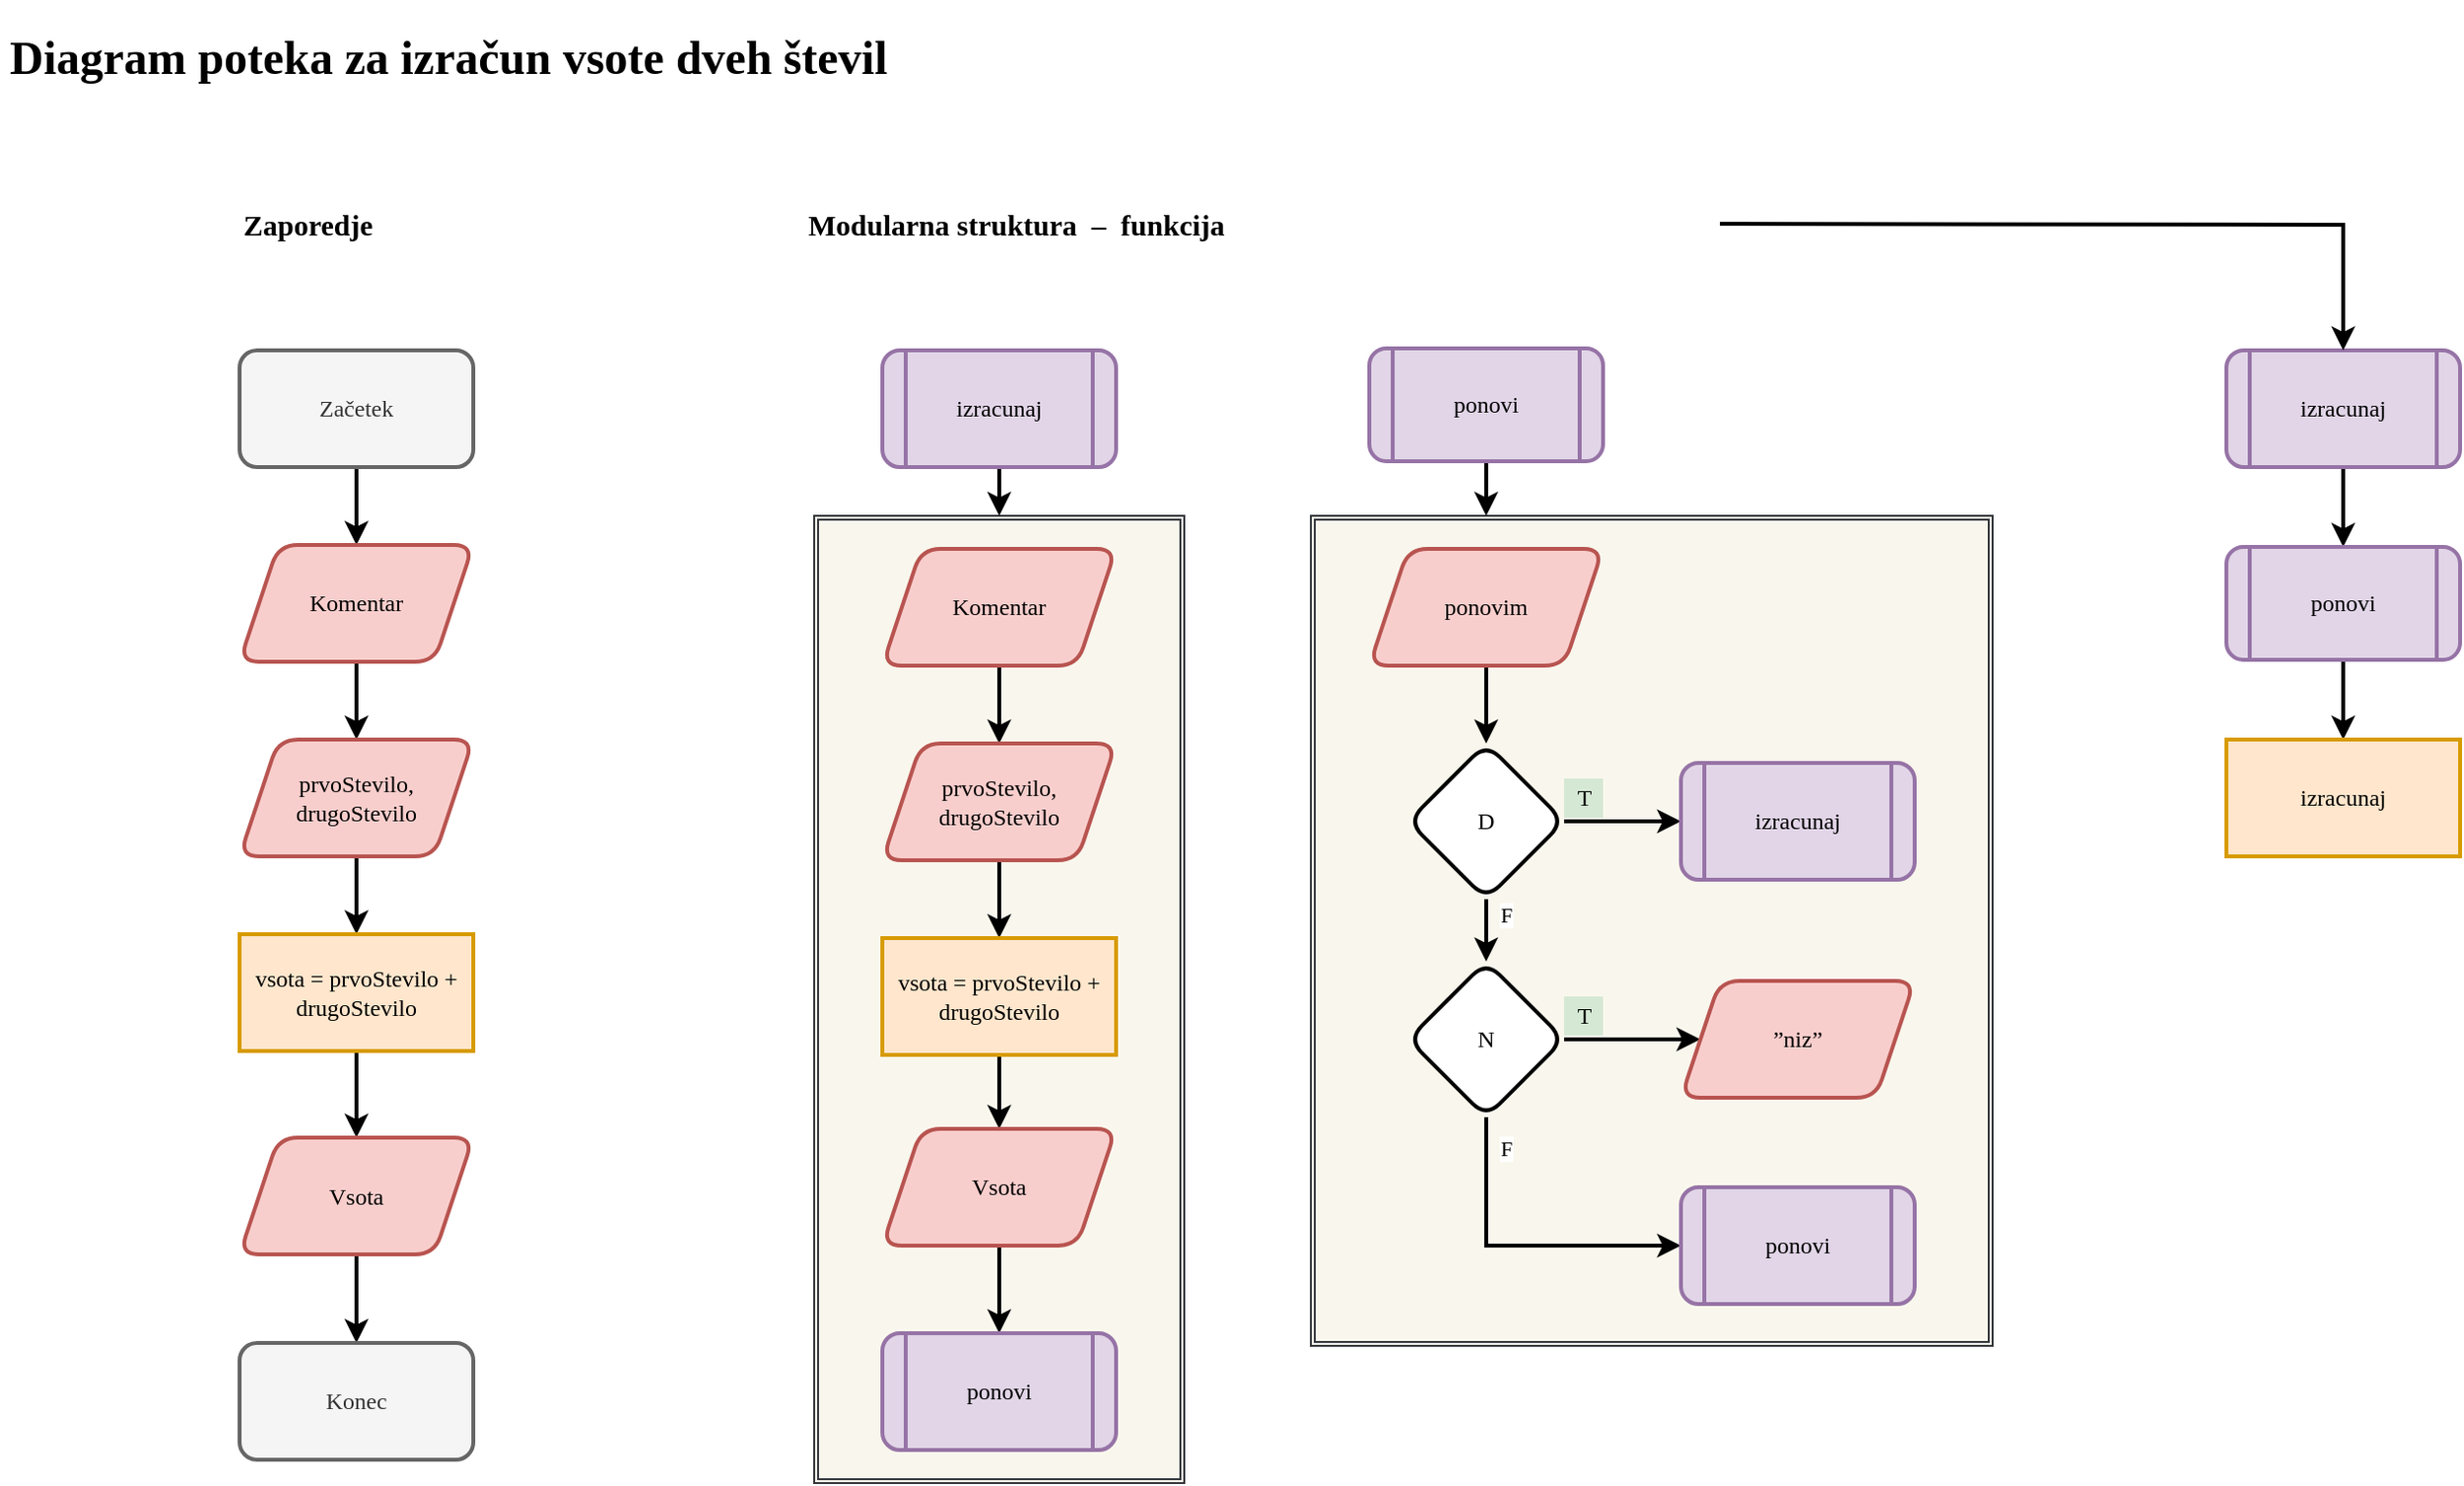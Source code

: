 <mxfile version="13.9.2" type="github">
  <diagram id="enq9tbYXUga7cvXpYVXk" name="Page-1">
    <mxGraphModel dx="1619" dy="1203" grid="1" gridSize="10" guides="1" tooltips="1" connect="1" arrows="1" fold="1" page="1" pageScale="1" pageWidth="1600" pageHeight="900" math="0" shadow="0">
      <root>
        <mxCell id="0" />
        <mxCell id="1" parent="0" />
        <mxCell id="UUqpzmmsJI0lA6TKm8VX-53" value="" style="shape=ext;double=1;rounded=0;whiteSpace=wrap;html=1;strokeWidth=1;fontFamily=Georgia;fillColor=#f9f7ed;strokeColor=#36393d;" parent="1" vertex="1">
          <mxGeometry x="760" y="295" width="350" height="426.5" as="geometry" />
        </mxCell>
        <mxCell id="UUqpzmmsJI0lA6TKm8VX-51" value="" style="shape=ext;double=1;rounded=0;whiteSpace=wrap;html=1;strokeWidth=1;fontFamily=Georgia;fillColor=#f9f7ed;strokeColor=#36393d;" parent="1" vertex="1">
          <mxGeometry x="505" y="295" width="190" height="497" as="geometry" />
        </mxCell>
        <mxCell id="UUqpzmmsJI0lA6TKm8VX-1" value="&lt;h1&gt;Diagram poteka za izračun vsote dveh števil&lt;/h1&gt;&lt;p&gt;&lt;br&gt;&lt;/p&gt;" style="text;html=1;strokeColor=none;fillColor=none;spacing=5;spacingTop=-20;whiteSpace=wrap;overflow=hidden;rounded=0;fontFamily=Georgia;" parent="1" vertex="1">
          <mxGeometry x="87" y="40" width="570" height="40" as="geometry" />
        </mxCell>
        <mxCell id="UUqpzmmsJI0lA6TKm8VX-4" style="edgeStyle=orthogonalEdgeStyle;rounded=0;orthogonalLoop=1;jettySize=auto;html=1;entryX=0.5;entryY=0;entryDx=0;entryDy=0;fontFamily=Georgia;strokeWidth=2;" parent="1" source="UUqpzmmsJI0lA6TKm8VX-2" target="UUqpzmmsJI0lA6TKm8VX-3" edge="1">
          <mxGeometry relative="1" as="geometry" />
        </mxCell>
        <mxCell id="UUqpzmmsJI0lA6TKm8VX-2" value="Začetek" style="rounded=1;whiteSpace=wrap;html=1;fontFamily=Georgia;strokeWidth=2;fillColor=#f5f5f5;strokeColor=#666666;fontColor=#333333;" parent="1" vertex="1">
          <mxGeometry x="210" y="210" width="120" height="60" as="geometry" />
        </mxCell>
        <mxCell id="UUqpzmmsJI0lA6TKm8VX-6" style="edgeStyle=orthogonalEdgeStyle;rounded=0;orthogonalLoop=1;jettySize=auto;html=1;strokeWidth=2;fontFamily=Georgia;" parent="1" source="UUqpzmmsJI0lA6TKm8VX-3" target="UUqpzmmsJI0lA6TKm8VX-5" edge="1">
          <mxGeometry relative="1" as="geometry" />
        </mxCell>
        <mxCell id="UUqpzmmsJI0lA6TKm8VX-3" value="Komentar" style="shape=parallelogram;perimeter=parallelogramPerimeter;whiteSpace=wrap;html=1;fixedSize=1;strokeWidth=2;fontFamily=Georgia;fillColor=#f8cecc;strokeColor=#b85450;rounded=1;" parent="1" vertex="1">
          <mxGeometry x="210" y="310" width="120" height="60" as="geometry" />
        </mxCell>
        <mxCell id="UUqpzmmsJI0lA6TKm8VX-8" style="edgeStyle=orthogonalEdgeStyle;rounded=0;orthogonalLoop=1;jettySize=auto;html=1;entryX=0.5;entryY=0;entryDx=0;entryDy=0;strokeWidth=2;fontFamily=Georgia;" parent="1" source="UUqpzmmsJI0lA6TKm8VX-5" target="UUqpzmmsJI0lA6TKm8VX-7" edge="1">
          <mxGeometry relative="1" as="geometry" />
        </mxCell>
        <mxCell id="UUqpzmmsJI0lA6TKm8VX-5" value="prvoStevilo, drugoStevilo" style="shape=parallelogram;perimeter=parallelogramPerimeter;whiteSpace=wrap;html=1;fixedSize=1;strokeWidth=2;fontFamily=Georgia;fillColor=#f8cecc;strokeColor=#b85450;rounded=1;" parent="1" vertex="1">
          <mxGeometry x="210" y="410" width="120" height="60" as="geometry" />
        </mxCell>
        <mxCell id="UUqpzmmsJI0lA6TKm8VX-11" style="edgeStyle=orthogonalEdgeStyle;rounded=0;orthogonalLoop=1;jettySize=auto;html=1;entryX=0.5;entryY=0;entryDx=0;entryDy=0;strokeWidth=2;fontFamily=Georgia;" parent="1" source="UUqpzmmsJI0lA6TKm8VX-7" target="UUqpzmmsJI0lA6TKm8VX-9" edge="1">
          <mxGeometry relative="1" as="geometry" />
        </mxCell>
        <mxCell id="UUqpzmmsJI0lA6TKm8VX-7" value="vsota = prvoStevilo + drugoStevilo" style="rounded=0;whiteSpace=wrap;html=1;strokeWidth=2;fontFamily=Georgia;fillColor=#ffe6cc;strokeColor=#d79b00;" parent="1" vertex="1">
          <mxGeometry x="210" y="510" width="120" height="60" as="geometry" />
        </mxCell>
        <mxCell id="UUqpzmmsJI0lA6TKm8VX-12" style="edgeStyle=orthogonalEdgeStyle;rounded=0;orthogonalLoop=1;jettySize=auto;html=1;entryX=0.5;entryY=0;entryDx=0;entryDy=0;strokeWidth=2;fontFamily=Georgia;" parent="1" source="UUqpzmmsJI0lA6TKm8VX-9" target="UUqpzmmsJI0lA6TKm8VX-10" edge="1">
          <mxGeometry relative="1" as="geometry" />
        </mxCell>
        <mxCell id="UUqpzmmsJI0lA6TKm8VX-9" value="Vsota" style="shape=parallelogram;perimeter=parallelogramPerimeter;whiteSpace=wrap;html=1;fixedSize=1;strokeWidth=2;fontFamily=Georgia;fillColor=#f8cecc;strokeColor=#b85450;rounded=1;" parent="1" vertex="1">
          <mxGeometry x="210" y="614.5" width="120" height="60" as="geometry" />
        </mxCell>
        <mxCell id="UUqpzmmsJI0lA6TKm8VX-10" value="Konec" style="rounded=1;whiteSpace=wrap;html=1;fontFamily=Georgia;strokeWidth=2;fillColor=#f5f5f5;strokeColor=#666666;fontColor=#333333;" parent="1" vertex="1">
          <mxGeometry x="210" y="720" width="120" height="60" as="geometry" />
        </mxCell>
        <mxCell id="UUqpzmmsJI0lA6TKm8VX-52" style="edgeStyle=orthogonalEdgeStyle;rounded=0;orthogonalLoop=1;jettySize=auto;html=1;exitX=0.5;exitY=1;exitDx=0;exitDy=0;entryX=0.5;entryY=0;entryDx=0;entryDy=0;strokeWidth=2;fontFamily=Georgia;" parent="1" source="UUqpzmmsJI0lA6TKm8VX-13" target="UUqpzmmsJI0lA6TKm8VX-51" edge="1">
          <mxGeometry relative="1" as="geometry" />
        </mxCell>
        <mxCell id="UUqpzmmsJI0lA6TKm8VX-13" value="izracunaj" style="shape=process;whiteSpace=wrap;html=1;backgroundOutline=1;rounded=1;strokeWidth=2;fontFamily=Georgia;fillColor=#e1d5e7;strokeColor=#9673a6;" parent="1" vertex="1">
          <mxGeometry x="540" y="210" width="120" height="60" as="geometry" />
        </mxCell>
        <mxCell id="F52S8Ay3OE0nJUGaeNSr-6" style="edgeStyle=orthogonalEdgeStyle;rounded=0;orthogonalLoop=1;jettySize=auto;html=1;strokeWidth=2;align=left;" parent="1" edge="1">
          <mxGeometry relative="1" as="geometry">
            <mxPoint x="850" y="295" as="targetPoint" />
            <mxPoint x="850" y="250" as="sourcePoint" />
          </mxGeometry>
        </mxCell>
        <mxCell id="UUqpzmmsJI0lA6TKm8VX-14" value="ponovi" style="shape=process;whiteSpace=wrap;html=1;backgroundOutline=1;rounded=1;strokeWidth=2;fontFamily=Georgia;fillColor=#e1d5e7;strokeColor=#9673a6;" parent="1" vertex="1">
          <mxGeometry x="790" y="209" width="120" height="58" as="geometry" />
        </mxCell>
        <mxCell id="UUqpzmmsJI0lA6TKm8VX-15" style="edgeStyle=orthogonalEdgeStyle;rounded=0;orthogonalLoop=1;jettySize=auto;html=1;strokeWidth=2;fontFamily=Georgia;" parent="1" source="UUqpzmmsJI0lA6TKm8VX-16" target="UUqpzmmsJI0lA6TKm8VX-18" edge="1">
          <mxGeometry relative="1" as="geometry" />
        </mxCell>
        <mxCell id="UUqpzmmsJI0lA6TKm8VX-16" value="Komentar" style="shape=parallelogram;perimeter=parallelogramPerimeter;whiteSpace=wrap;html=1;fixedSize=1;strokeWidth=2;fontFamily=Georgia;fillColor=#f8cecc;strokeColor=#b85450;rounded=1;" parent="1" vertex="1">
          <mxGeometry x="540" y="312" width="120" height="60" as="geometry" />
        </mxCell>
        <mxCell id="UUqpzmmsJI0lA6TKm8VX-17" style="edgeStyle=orthogonalEdgeStyle;rounded=0;orthogonalLoop=1;jettySize=auto;html=1;entryX=0.5;entryY=0;entryDx=0;entryDy=0;strokeWidth=2;fontFamily=Georgia;" parent="1" source="UUqpzmmsJI0lA6TKm8VX-18" target="UUqpzmmsJI0lA6TKm8VX-20" edge="1">
          <mxGeometry relative="1" as="geometry" />
        </mxCell>
        <mxCell id="UUqpzmmsJI0lA6TKm8VX-18" value="prvoStevilo, drugoStevilo" style="shape=parallelogram;perimeter=parallelogramPerimeter;whiteSpace=wrap;html=1;fixedSize=1;strokeWidth=2;fontFamily=Georgia;fillColor=#f8cecc;strokeColor=#b85450;rounded=1;" parent="1" vertex="1">
          <mxGeometry x="540" y="412" width="120" height="60" as="geometry" />
        </mxCell>
        <mxCell id="UUqpzmmsJI0lA6TKm8VX-26" style="edgeStyle=orthogonalEdgeStyle;rounded=0;orthogonalLoop=1;jettySize=auto;html=1;entryX=0.5;entryY=0;entryDx=0;entryDy=0;strokeWidth=2;fontFamily=Georgia;" parent="1" source="UUqpzmmsJI0lA6TKm8VX-20" target="UUqpzmmsJI0lA6TKm8VX-21" edge="1">
          <mxGeometry relative="1" as="geometry" />
        </mxCell>
        <mxCell id="UUqpzmmsJI0lA6TKm8VX-20" value="vsota = prvoStevilo + drugoStevilo" style="rounded=0;whiteSpace=wrap;html=1;strokeWidth=2;fontFamily=Georgia;fillColor=#ffe6cc;strokeColor=#d79b00;" parent="1" vertex="1">
          <mxGeometry x="540" y="512" width="120" height="60" as="geometry" />
        </mxCell>
        <mxCell id="UUqpzmmsJI0lA6TKm8VX-27" style="edgeStyle=orthogonalEdgeStyle;rounded=0;orthogonalLoop=1;jettySize=auto;html=1;entryX=0.5;entryY=0;entryDx=0;entryDy=0;strokeWidth=2;fontFamily=Georgia;" parent="1" source="UUqpzmmsJI0lA6TKm8VX-21" target="UUqpzmmsJI0lA6TKm8VX-24" edge="1">
          <mxGeometry relative="1" as="geometry" />
        </mxCell>
        <mxCell id="UUqpzmmsJI0lA6TKm8VX-21" value="Vsota" style="shape=parallelogram;perimeter=parallelogramPerimeter;whiteSpace=wrap;html=1;fixedSize=1;strokeWidth=2;fontFamily=Georgia;fillColor=#f8cecc;strokeColor=#b85450;rounded=1;" parent="1" vertex="1">
          <mxGeometry x="540" y="610" width="120" height="60" as="geometry" />
        </mxCell>
        <mxCell id="UUqpzmmsJI0lA6TKm8VX-24" value="ponovi" style="shape=process;whiteSpace=wrap;html=1;backgroundOutline=1;rounded=1;strokeWidth=2;fontFamily=Georgia;fillColor=#e1d5e7;strokeColor=#9673a6;" parent="1" vertex="1">
          <mxGeometry x="540" y="715" width="120" height="60" as="geometry" />
        </mxCell>
        <mxCell id="UUqpzmmsJI0lA6TKm8VX-32" style="edgeStyle=orthogonalEdgeStyle;rounded=0;orthogonalLoop=1;jettySize=auto;html=1;entryX=0.5;entryY=0;entryDx=0;entryDy=0;strokeWidth=2;fontFamily=Georgia;" parent="1" source="UUqpzmmsJI0lA6TKm8VX-28" target="UUqpzmmsJI0lA6TKm8VX-31" edge="1">
          <mxGeometry relative="1" as="geometry" />
        </mxCell>
        <mxCell id="UUqpzmmsJI0lA6TKm8VX-28" value="ponovim" style="shape=parallelogram;perimeter=parallelogramPerimeter;whiteSpace=wrap;html=1;fixedSize=1;strokeWidth=2;fontFamily=Georgia;fillColor=#f8cecc;strokeColor=#b85450;rounded=1;" parent="1" vertex="1">
          <mxGeometry x="790" y="312" width="120" height="60" as="geometry" />
        </mxCell>
        <mxCell id="UUqpzmmsJI0lA6TKm8VX-34" style="edgeStyle=orthogonalEdgeStyle;rounded=0;orthogonalLoop=1;jettySize=auto;html=1;entryX=0;entryY=0.5;entryDx=0;entryDy=0;strokeWidth=2;fontFamily=Georgia;" parent="1" source="UUqpzmmsJI0lA6TKm8VX-31" target="UUqpzmmsJI0lA6TKm8VX-33" edge="1">
          <mxGeometry relative="1" as="geometry" />
        </mxCell>
        <mxCell id="UUqpzmmsJI0lA6TKm8VX-41" style="edgeStyle=orthogonalEdgeStyle;rounded=0;orthogonalLoop=1;jettySize=auto;html=1;entryX=0.5;entryY=0;entryDx=0;entryDy=0;strokeWidth=2;fontFamily=Georgia;" parent="1" source="UUqpzmmsJI0lA6TKm8VX-31" target="UUqpzmmsJI0lA6TKm8VX-36" edge="1">
          <mxGeometry relative="1" as="geometry" />
        </mxCell>
        <mxCell id="UUqpzmmsJI0lA6TKm8VX-46" value="F" style="edgeLabel;html=1;align=center;verticalAlign=middle;resizable=0;points=[];fontFamily=Georgia;" parent="UUqpzmmsJI0lA6TKm8VX-41" vertex="1" connectable="0">
          <mxGeometry x="0.417" y="1" relative="1" as="geometry">
            <mxPoint x="9" y="-10" as="offset" />
          </mxGeometry>
        </mxCell>
        <mxCell id="UUqpzmmsJI0lA6TKm8VX-48" value="F" style="edgeLabel;html=1;align=center;verticalAlign=middle;resizable=0;points=[];fontFamily=Georgia;" parent="UUqpzmmsJI0lA6TKm8VX-41" vertex="1" connectable="0">
          <mxGeometry x="0.417" y="1" relative="1" as="geometry">
            <mxPoint x="9" y="110" as="offset" />
          </mxGeometry>
        </mxCell>
        <mxCell id="UUqpzmmsJI0lA6TKm8VX-31" value="D" style="rhombus;whiteSpace=wrap;html=1;rounded=1;strokeWidth=2;fontFamily=Georgia;" parent="1" vertex="1">
          <mxGeometry x="810" y="412" width="80" height="80" as="geometry" />
        </mxCell>
        <mxCell id="UUqpzmmsJI0lA6TKm8VX-33" value="izracunaj" style="shape=process;whiteSpace=wrap;html=1;backgroundOutline=1;rounded=1;strokeWidth=2;fontFamily=Georgia;fillColor=#e1d5e7;strokeColor=#9673a6;" parent="1" vertex="1">
          <mxGeometry x="950" y="422" width="120" height="60" as="geometry" />
        </mxCell>
        <mxCell id="UUqpzmmsJI0lA6TKm8VX-35" style="edgeStyle=orthogonalEdgeStyle;rounded=0;orthogonalLoop=1;jettySize=auto;html=1;entryX=0;entryY=0.5;entryDx=0;entryDy=0;strokeWidth=2;fontFamily=Georgia;" parent="1" source="UUqpzmmsJI0lA6TKm8VX-36" target="UUqpzmmsJI0lA6TKm8VX-43" edge="1">
          <mxGeometry relative="1" as="geometry">
            <mxPoint x="950" y="564" as="targetPoint" />
          </mxGeometry>
        </mxCell>
        <mxCell id="UUqpzmmsJI0lA6TKm8VX-42" style="edgeStyle=orthogonalEdgeStyle;rounded=0;orthogonalLoop=1;jettySize=auto;html=1;entryX=0;entryY=0.5;entryDx=0;entryDy=0;strokeWidth=2;fontFamily=Georgia;" parent="1" source="UUqpzmmsJI0lA6TKm8VX-36" target="UUqpzmmsJI0lA6TKm8VX-40" edge="1">
          <mxGeometry relative="1" as="geometry">
            <mxPoint x="850" y="630" as="targetPoint" />
            <Array as="points">
              <mxPoint x="850" y="670" />
            </Array>
          </mxGeometry>
        </mxCell>
        <mxCell id="UUqpzmmsJI0lA6TKm8VX-36" value="N" style="rhombus;whiteSpace=wrap;html=1;rounded=1;strokeWidth=2;fontFamily=Georgia;" parent="1" vertex="1">
          <mxGeometry x="810" y="524" width="80" height="80" as="geometry" />
        </mxCell>
        <mxCell id="UUqpzmmsJI0lA6TKm8VX-40" value="ponovi" style="shape=process;whiteSpace=wrap;html=1;backgroundOutline=1;rounded=1;strokeWidth=2;fontFamily=Georgia;fillColor=#e1d5e7;strokeColor=#9673a6;" parent="1" vertex="1">
          <mxGeometry x="950" y="640" width="120" height="60" as="geometry" />
        </mxCell>
        <mxCell id="UUqpzmmsJI0lA6TKm8VX-43" value="”niz”" style="shape=parallelogram;perimeter=parallelogramPerimeter;whiteSpace=wrap;html=1;fixedSize=1;strokeWidth=2;fontFamily=Georgia;fillColor=#f8cecc;strokeColor=#b85450;rounded=1;" parent="1" vertex="1">
          <mxGeometry x="950" y="534" width="120" height="60" as="geometry" />
        </mxCell>
        <mxCell id="UUqpzmmsJI0lA6TKm8VX-45" value="T" style="text;html=1;align=center;verticalAlign=middle;resizable=0;points=[];autosize=1;fontFamily=Georgia;fillColor=#d5e8d4;" parent="1" vertex="1">
          <mxGeometry x="890" y="430" width="20" height="20" as="geometry" />
        </mxCell>
        <mxCell id="UUqpzmmsJI0lA6TKm8VX-47" value="T" style="text;html=1;align=center;verticalAlign=middle;resizable=0;points=[];autosize=1;fontFamily=Georgia;fillColor=#d5e8d4;" parent="1" vertex="1">
          <mxGeometry x="890" y="542" width="20" height="20" as="geometry" />
        </mxCell>
        <mxCell id="UUqpzmmsJI0lA6TKm8VX-57" style="edgeStyle=orthogonalEdgeStyle;rounded=0;orthogonalLoop=1;jettySize=auto;html=1;entryX=0.5;entryY=0;entryDx=0;entryDy=0;strokeWidth=2;fontFamily=Georgia;" parent="1" source="UUqpzmmsJI0lA6TKm8VX-55" target="UUqpzmmsJI0lA6TKm8VX-56" edge="1">
          <mxGeometry relative="1" as="geometry" />
        </mxCell>
        <mxCell id="UUqpzmmsJI0lA6TKm8VX-55" value="izracunaj" style="shape=process;whiteSpace=wrap;html=1;backgroundOutline=1;rounded=1;strokeWidth=2;fontFamily=Georgia;fillColor=#e1d5e7;strokeColor=#9673a6;" parent="1" vertex="1">
          <mxGeometry x="1230" y="210" width="120" height="60" as="geometry" />
        </mxCell>
        <mxCell id="UUqpzmmsJI0lA6TKm8VX-59" style="edgeStyle=orthogonalEdgeStyle;rounded=0;orthogonalLoop=1;jettySize=auto;html=1;entryX=0.5;entryY=0;entryDx=0;entryDy=0;strokeWidth=2;fontFamily=Georgia;" parent="1" source="UUqpzmmsJI0lA6TKm8VX-56" target="UUqpzmmsJI0lA6TKm8VX-58" edge="1">
          <mxGeometry relative="1" as="geometry" />
        </mxCell>
        <mxCell id="UUqpzmmsJI0lA6TKm8VX-56" value="ponovi" style="shape=process;whiteSpace=wrap;html=1;backgroundOutline=1;rounded=1;strokeWidth=2;fontFamily=Georgia;fillColor=#e1d5e7;strokeColor=#9673a6;" parent="1" vertex="1">
          <mxGeometry x="1230" y="311" width="120" height="58" as="geometry" />
        </mxCell>
        <mxCell id="UUqpzmmsJI0lA6TKm8VX-58" value="izracunaj" style="rounded=0;whiteSpace=wrap;html=1;strokeWidth=2;fontFamily=Georgia;fillColor=#ffe6cc;strokeColor=#d79b00;" parent="1" vertex="1">
          <mxGeometry x="1230" y="410" width="120" height="60" as="geometry" />
        </mxCell>
        <mxCell id="UUqpzmmsJI0lA6TKm8VX-60" value="Zaporedje" style="text;html=1;strokeColor=none;fillColor=none;align=left;verticalAlign=middle;whiteSpace=wrap;rounded=0;fontFamily=Georgia;fontSize=15;fontStyle=1" parent="1" vertex="1">
          <mxGeometry x="210" y="135" width="40" height="20" as="geometry" />
        </mxCell>
        <mxCell id="F52S8Ay3OE0nJUGaeNSr-3" style="edgeStyle=orthogonalEdgeStyle;rounded=0;orthogonalLoop=1;jettySize=auto;html=1;entryX=0.5;entryY=0;entryDx=0;entryDy=0;align=left;strokeWidth=2;" parent="1" target="UUqpzmmsJI0lA6TKm8VX-55" edge="1">
          <mxGeometry relative="1" as="geometry">
            <mxPoint x="970" y="145" as="sourcePoint" />
          </mxGeometry>
        </mxCell>
        <mxCell id="UUqpzmmsJI0lA6TKm8VX-61" value="Modularna struktura &amp;nbsp;– &amp;nbsp;funkcija" style="text;html=1;strokeColor=none;fillColor=none;align=left;verticalAlign=middle;whiteSpace=wrap;rounded=0;fontFamily=Georgia;fontSize=15;fontStyle=1" parent="1" vertex="1">
          <mxGeometry x="500" y="130" width="420" height="30" as="geometry" />
        </mxCell>
      </root>
    </mxGraphModel>
  </diagram>
</mxfile>
